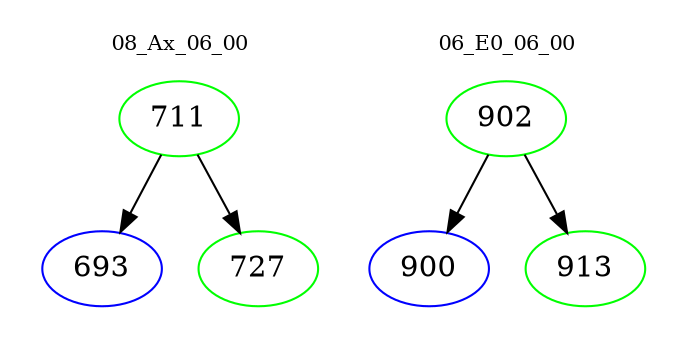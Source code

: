 digraph{
subgraph cluster_0 {
color = white
label = "08_Ax_06_00";
fontsize=10;
T0_711 [label="711", color="green"]
T0_711 -> T0_693 [color="black"]
T0_693 [label="693", color="blue"]
T0_711 -> T0_727 [color="black"]
T0_727 [label="727", color="green"]
}
subgraph cluster_1 {
color = white
label = "06_E0_06_00";
fontsize=10;
T1_902 [label="902", color="green"]
T1_902 -> T1_900 [color="black"]
T1_900 [label="900", color="blue"]
T1_902 -> T1_913 [color="black"]
T1_913 [label="913", color="green"]
}
}
